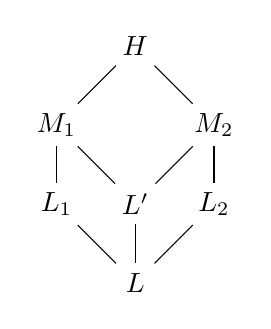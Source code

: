%% LaTeX2e file `lattice.tikz'
%% generated by the `filecontents' environment
%% from source `thesis' on 2017/07/25.
%%
\begin{tikzpicture}
\node (H) at (0,3) {$H$};
\node (M1) at (-1,2) {$M_1$};
%\node (M1) at (0,2) {$M_1$};
\node (M2) at (1,2) {$M_2$};
\node (Lp) at (0,1) {$L'$};
\node (L1) at (-1,1) {$L_1$};
\node (L2) at (1,1) {$L_2$};
\node (L) at (0,0) {$L$};

\tikzstyle{every path}=[black]
\path  (H) edge (M1)
   (H) edge (M2)
   (M1) edge (L1)
   (M1) edge (Lp)
   (M2) edge (Lp)
   (M2) edge (L2)
   (L1) edge (L)
   (Lp) edge (L)
   (L2) edge (L);
\end{tikzpicture}
